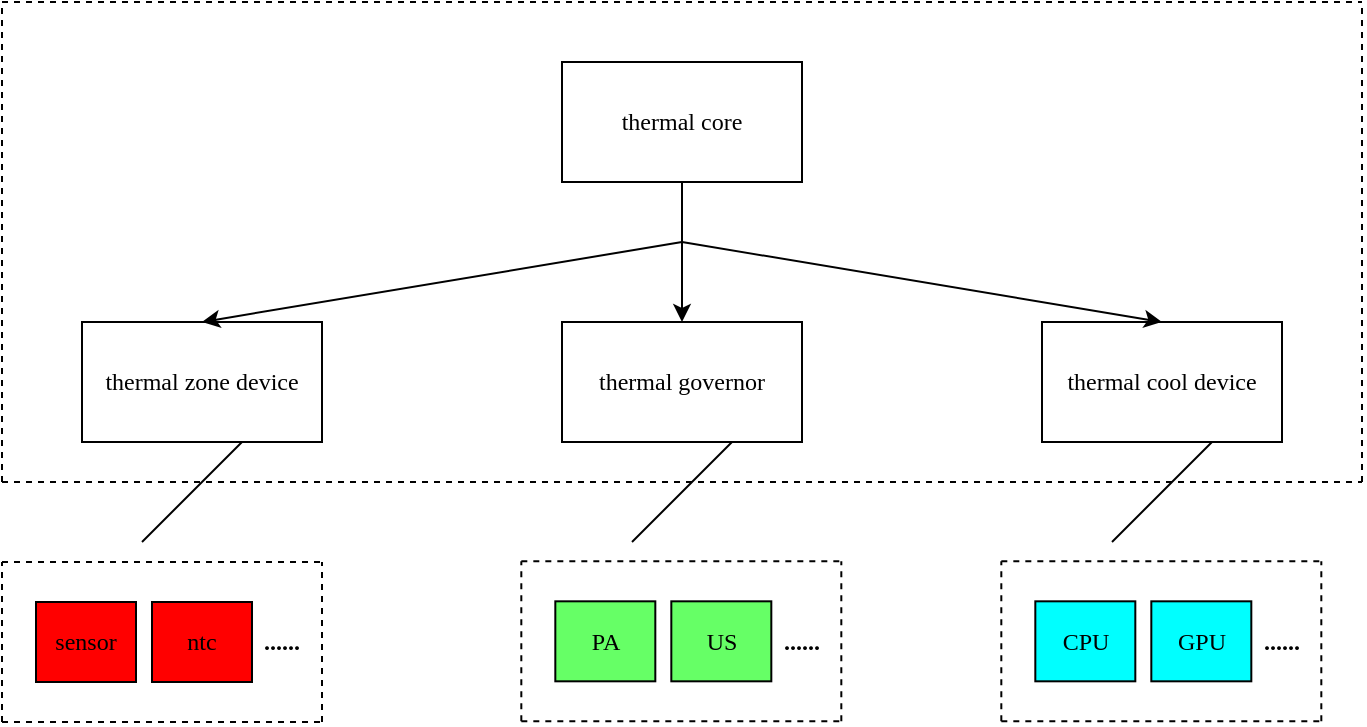 <mxfile version="24.8.1">
  <diagram name="第 1 页" id="JpKMsO1lSTSvFhZ_q1Vj">
    <mxGraphModel dx="989" dy="520" grid="1" gridSize="10" guides="1" tooltips="1" connect="1" arrows="1" fold="1" page="1" pageScale="1" pageWidth="827" pageHeight="1169" math="0" shadow="0">
      <root>
        <mxCell id="0" />
        <mxCell id="1" parent="0" />
        <mxCell id="5k1g2GwFXr-7lkfAhNHs-1" value="&lt;p&gt;&lt;font face=&quot;Georgia&quot;&gt;thermal core&lt;/font&gt;&lt;/p&gt;" style="rounded=0;whiteSpace=wrap;html=1;" vertex="1" parent="1">
          <mxGeometry x="320" y="150" width="120" height="60" as="geometry" />
        </mxCell>
        <mxCell id="5k1g2GwFXr-7lkfAhNHs-3" value="" style="endArrow=classic;html=1;rounded=0;exitX=0.5;exitY=1;exitDx=0;exitDy=0;" edge="1" parent="1" source="5k1g2GwFXr-7lkfAhNHs-1">
          <mxGeometry width="50" height="50" relative="1" as="geometry">
            <mxPoint x="390" y="410" as="sourcePoint" />
            <mxPoint x="380" y="280" as="targetPoint" />
          </mxGeometry>
        </mxCell>
        <mxCell id="5k1g2GwFXr-7lkfAhNHs-4" value="&lt;font face=&quot;Georgia&quot;&gt;thermal zone device&lt;/font&gt;" style="rounded=0;whiteSpace=wrap;html=1;" vertex="1" parent="1">
          <mxGeometry x="80" y="280" width="120" height="60" as="geometry" />
        </mxCell>
        <mxCell id="5k1g2GwFXr-7lkfAhNHs-5" value="&lt;p&gt;&lt;font face=&quot;Georgia&quot;&gt;thermal governor&lt;br&gt;&lt;/font&gt;&lt;/p&gt;" style="rounded=0;whiteSpace=wrap;html=1;" vertex="1" parent="1">
          <mxGeometry x="320" y="280" width="120" height="60" as="geometry" />
        </mxCell>
        <mxCell id="5k1g2GwFXr-7lkfAhNHs-6" value="&lt;div&gt;&lt;font face=&quot;Georgia&quot;&gt;thermal cool device&lt;br&gt;&lt;/font&gt;&lt;/div&gt;" style="rounded=0;whiteSpace=wrap;html=1;" vertex="1" parent="1">
          <mxGeometry x="560" y="280" width="120" height="60" as="geometry" />
        </mxCell>
        <mxCell id="5k1g2GwFXr-7lkfAhNHs-7" value="" style="endArrow=classic;html=1;rounded=0;entryX=0.5;entryY=0;entryDx=0;entryDy=0;" edge="1" parent="1" target="5k1g2GwFXr-7lkfAhNHs-4">
          <mxGeometry width="50" height="50" relative="1" as="geometry">
            <mxPoint x="380" y="240" as="sourcePoint" />
            <mxPoint x="148.04" y="191.02" as="targetPoint" />
          </mxGeometry>
        </mxCell>
        <mxCell id="5k1g2GwFXr-7lkfAhNHs-8" value="" style="endArrow=classic;html=1;rounded=0;entryX=0.5;entryY=0;entryDx=0;entryDy=0;" edge="1" parent="1" target="5k1g2GwFXr-7lkfAhNHs-6">
          <mxGeometry width="50" height="50" relative="1" as="geometry">
            <mxPoint x="380" y="240" as="sourcePoint" />
            <mxPoint x="150" y="290" as="targetPoint" />
          </mxGeometry>
        </mxCell>
        <mxCell id="5k1g2GwFXr-7lkfAhNHs-9" value="" style="endArrow=none;dashed=1;html=1;rounded=0;" edge="1" parent="1">
          <mxGeometry width="50" height="50" relative="1" as="geometry">
            <mxPoint x="40" y="360" as="sourcePoint" />
            <mxPoint x="720" y="360" as="targetPoint" />
          </mxGeometry>
        </mxCell>
        <mxCell id="5k1g2GwFXr-7lkfAhNHs-11" value="" style="endArrow=none;dashed=1;html=1;rounded=0;" edge="1" parent="1">
          <mxGeometry width="50" height="50" relative="1" as="geometry">
            <mxPoint x="40" y="360" as="sourcePoint" />
            <mxPoint x="40" y="120" as="targetPoint" />
          </mxGeometry>
        </mxCell>
        <mxCell id="5k1g2GwFXr-7lkfAhNHs-12" value="" style="endArrow=none;dashed=1;html=1;rounded=0;" edge="1" parent="1">
          <mxGeometry width="50" height="50" relative="1" as="geometry">
            <mxPoint x="40" y="120" as="sourcePoint" />
            <mxPoint x="720" y="120" as="targetPoint" />
          </mxGeometry>
        </mxCell>
        <mxCell id="5k1g2GwFXr-7lkfAhNHs-13" value="" style="endArrow=none;dashed=1;html=1;rounded=0;" edge="1" parent="1">
          <mxGeometry width="50" height="50" relative="1" as="geometry">
            <mxPoint x="720" y="360" as="sourcePoint" />
            <mxPoint x="720" y="120" as="targetPoint" />
          </mxGeometry>
        </mxCell>
        <mxCell id="5k1g2GwFXr-7lkfAhNHs-14" value="&lt;font face=&quot;Georgia&quot;&gt;sensor&lt;/font&gt;" style="rounded=0;whiteSpace=wrap;html=1;fillColor=#FF0000;" vertex="1" parent="1">
          <mxGeometry x="57" y="420" width="50" height="40" as="geometry" />
        </mxCell>
        <mxCell id="5k1g2GwFXr-7lkfAhNHs-15" value="&lt;font face=&quot;Georgia&quot;&gt;ntc&lt;/font&gt;" style="rounded=0;whiteSpace=wrap;html=1;fillColor=#FF0000;" vertex="1" parent="1">
          <mxGeometry x="115" y="420" width="50" height="40" as="geometry" />
        </mxCell>
        <mxCell id="5k1g2GwFXr-7lkfAhNHs-16" value="" style="endArrow=none;html=1;rounded=0;" edge="1" parent="1">
          <mxGeometry width="50" height="50" relative="1" as="geometry">
            <mxPoint x="110" y="390" as="sourcePoint" />
            <mxPoint x="160" y="340" as="targetPoint" />
          </mxGeometry>
        </mxCell>
        <mxCell id="5k1g2GwFXr-7lkfAhNHs-17" value="" style="endArrow=none;dashed=1;html=1;rounded=0;" edge="1" parent="1">
          <mxGeometry width="50" height="50" relative="1" as="geometry">
            <mxPoint x="40" y="400" as="sourcePoint" />
            <mxPoint x="200" y="400" as="targetPoint" />
          </mxGeometry>
        </mxCell>
        <mxCell id="5k1g2GwFXr-7lkfAhNHs-18" value="" style="endArrow=none;dashed=1;html=1;rounded=0;" edge="1" parent="1">
          <mxGeometry width="50" height="50" relative="1" as="geometry">
            <mxPoint x="40" y="480" as="sourcePoint" />
            <mxPoint x="200" y="480" as="targetPoint" />
          </mxGeometry>
        </mxCell>
        <mxCell id="5k1g2GwFXr-7lkfAhNHs-19" value="" style="endArrow=none;dashed=1;html=1;rounded=0;" edge="1" parent="1">
          <mxGeometry width="50" height="50" relative="1" as="geometry">
            <mxPoint x="40" y="480" as="sourcePoint" />
            <mxPoint x="40" y="400" as="targetPoint" />
          </mxGeometry>
        </mxCell>
        <mxCell id="5k1g2GwFXr-7lkfAhNHs-20" value="" style="endArrow=none;dashed=1;html=1;rounded=0;" edge="1" parent="1">
          <mxGeometry width="50" height="50" relative="1" as="geometry">
            <mxPoint x="200" y="480" as="sourcePoint" />
            <mxPoint x="200" y="400" as="targetPoint" />
          </mxGeometry>
        </mxCell>
        <mxCell id="5k1g2GwFXr-7lkfAhNHs-22" value="&lt;font face=&quot;Georgia&quot;&gt;&lt;b&gt;......&lt;/b&gt;&lt;/font&gt;" style="text;strokeColor=none;align=center;fillColor=none;html=1;verticalAlign=middle;whiteSpace=wrap;rounded=0;" vertex="1" parent="1">
          <mxGeometry x="160" y="405" width="40" height="70" as="geometry" />
        </mxCell>
        <mxCell id="5k1g2GwFXr-7lkfAhNHs-23" value="" style="endArrow=none;html=1;rounded=0;" edge="1" parent="1">
          <mxGeometry width="50" height="50" relative="1" as="geometry">
            <mxPoint x="355" y="390" as="sourcePoint" />
            <mxPoint x="405" y="340" as="targetPoint" />
          </mxGeometry>
        </mxCell>
        <mxCell id="5k1g2GwFXr-7lkfAhNHs-24" value="&lt;font face=&quot;Georgia&quot;&gt;PA&lt;/font&gt;" style="rounded=0;whiteSpace=wrap;html=1;fillColor=#66FF66;" vertex="1" parent="1">
          <mxGeometry x="316.66" y="419.66" width="50" height="40" as="geometry" />
        </mxCell>
        <mxCell id="5k1g2GwFXr-7lkfAhNHs-25" value="&lt;font face=&quot;Georgia&quot;&gt;US&lt;/font&gt;" style="rounded=0;whiteSpace=wrap;html=1;fillColor=#66FF66;" vertex="1" parent="1">
          <mxGeometry x="374.66" y="419.66" width="50" height="40" as="geometry" />
        </mxCell>
        <mxCell id="5k1g2GwFXr-7lkfAhNHs-26" value="" style="endArrow=none;dashed=1;html=1;rounded=0;" edge="1" parent="1">
          <mxGeometry width="50" height="50" relative="1" as="geometry">
            <mxPoint x="299.66" y="399.66" as="sourcePoint" />
            <mxPoint x="459.66" y="399.66" as="targetPoint" />
          </mxGeometry>
        </mxCell>
        <mxCell id="5k1g2GwFXr-7lkfAhNHs-27" value="" style="endArrow=none;dashed=1;html=1;rounded=0;" edge="1" parent="1">
          <mxGeometry width="50" height="50" relative="1" as="geometry">
            <mxPoint x="299.66" y="479.66" as="sourcePoint" />
            <mxPoint x="459.66" y="479.66" as="targetPoint" />
          </mxGeometry>
        </mxCell>
        <mxCell id="5k1g2GwFXr-7lkfAhNHs-28" value="" style="endArrow=none;dashed=1;html=1;rounded=0;" edge="1" parent="1">
          <mxGeometry width="50" height="50" relative="1" as="geometry">
            <mxPoint x="299.66" y="479.66" as="sourcePoint" />
            <mxPoint x="299.66" y="399.66" as="targetPoint" />
          </mxGeometry>
        </mxCell>
        <mxCell id="5k1g2GwFXr-7lkfAhNHs-29" value="" style="endArrow=none;dashed=1;html=1;rounded=0;" edge="1" parent="1">
          <mxGeometry width="50" height="50" relative="1" as="geometry">
            <mxPoint x="459.66" y="479.66" as="sourcePoint" />
            <mxPoint x="459.66" y="399.66" as="targetPoint" />
          </mxGeometry>
        </mxCell>
        <mxCell id="5k1g2GwFXr-7lkfAhNHs-30" value="&lt;font face=&quot;Georgia&quot;&gt;&lt;b&gt;......&lt;/b&gt;&lt;/font&gt;" style="text;strokeColor=none;align=center;fillColor=none;html=1;verticalAlign=middle;whiteSpace=wrap;rounded=0;" vertex="1" parent="1">
          <mxGeometry x="419.66" y="404.66" width="40" height="70" as="geometry" />
        </mxCell>
        <mxCell id="5k1g2GwFXr-7lkfAhNHs-31" value="&lt;font face=&quot;Georgia&quot;&gt;CPU&lt;/font&gt;" style="rounded=0;whiteSpace=wrap;html=1;fillColor=#00FFFF;" vertex="1" parent="1">
          <mxGeometry x="556.66" y="419.66" width="50" height="40" as="geometry" />
        </mxCell>
        <mxCell id="5k1g2GwFXr-7lkfAhNHs-32" value="&lt;font face=&quot;Georgia&quot;&gt;GPU&lt;/font&gt;" style="rounded=0;whiteSpace=wrap;html=1;fillColor=#00FFFF;" vertex="1" parent="1">
          <mxGeometry x="614.66" y="419.66" width="50" height="40" as="geometry" />
        </mxCell>
        <mxCell id="5k1g2GwFXr-7lkfAhNHs-33" value="" style="endArrow=none;dashed=1;html=1;rounded=0;" edge="1" parent="1">
          <mxGeometry width="50" height="50" relative="1" as="geometry">
            <mxPoint x="539.66" y="399.66" as="sourcePoint" />
            <mxPoint x="699.66" y="399.66" as="targetPoint" />
          </mxGeometry>
        </mxCell>
        <mxCell id="5k1g2GwFXr-7lkfAhNHs-34" value="" style="endArrow=none;dashed=1;html=1;rounded=0;" edge="1" parent="1">
          <mxGeometry width="50" height="50" relative="1" as="geometry">
            <mxPoint x="539.66" y="479.66" as="sourcePoint" />
            <mxPoint x="699.66" y="479.66" as="targetPoint" />
          </mxGeometry>
        </mxCell>
        <mxCell id="5k1g2GwFXr-7lkfAhNHs-35" value="" style="endArrow=none;dashed=1;html=1;rounded=0;" edge="1" parent="1">
          <mxGeometry width="50" height="50" relative="1" as="geometry">
            <mxPoint x="539.66" y="479.66" as="sourcePoint" />
            <mxPoint x="539.66" y="399.66" as="targetPoint" />
          </mxGeometry>
        </mxCell>
        <mxCell id="5k1g2GwFXr-7lkfAhNHs-36" value="" style="endArrow=none;dashed=1;html=1;rounded=0;" edge="1" parent="1">
          <mxGeometry width="50" height="50" relative="1" as="geometry">
            <mxPoint x="699.66" y="479.66" as="sourcePoint" />
            <mxPoint x="699.66" y="399.66" as="targetPoint" />
          </mxGeometry>
        </mxCell>
        <mxCell id="5k1g2GwFXr-7lkfAhNHs-37" value="&lt;font face=&quot;Georgia&quot;&gt;&lt;b&gt;......&lt;/b&gt;&lt;/font&gt;" style="text;strokeColor=none;align=center;fillColor=none;html=1;verticalAlign=middle;whiteSpace=wrap;rounded=0;" vertex="1" parent="1">
          <mxGeometry x="659.66" y="404.66" width="40" height="70" as="geometry" />
        </mxCell>
        <mxCell id="5k1g2GwFXr-7lkfAhNHs-38" value="" style="endArrow=none;html=1;rounded=0;" edge="1" parent="1">
          <mxGeometry width="50" height="50" relative="1" as="geometry">
            <mxPoint x="595" y="390" as="sourcePoint" />
            <mxPoint x="645" y="340" as="targetPoint" />
          </mxGeometry>
        </mxCell>
      </root>
    </mxGraphModel>
  </diagram>
</mxfile>
